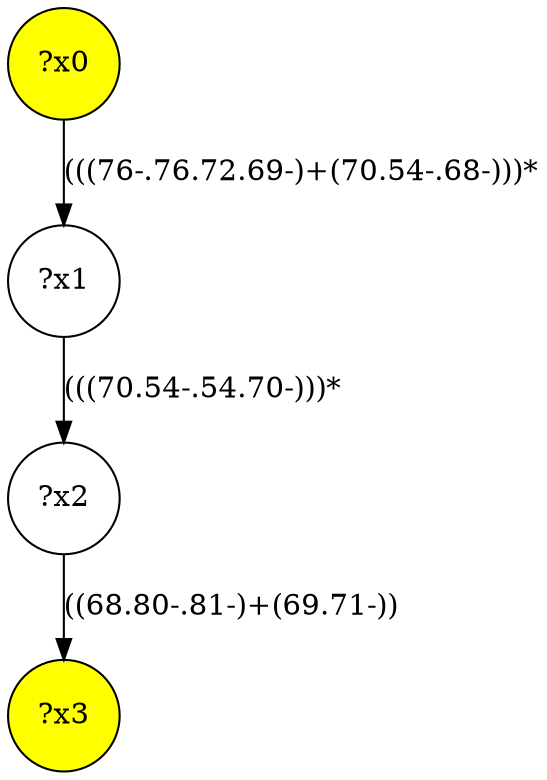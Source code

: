 digraph g {
	x0 [fillcolor="yellow", style="filled," shape=circle, label="?x0"];
	x3 [fillcolor="yellow", style="filled," shape=circle, label="?x3"];
	x1 [shape=circle, label="?x1"];
	x0 -> x1 [label="(((76-.76.72.69-)+(70.54-.68-)))*"];
	x2 [shape=circle, label="?x2"];
	x1 -> x2 [label="(((70.54-.54.70-)))*"];
	x2 -> x3 [label="((68.80-.81-)+(69.71-))"];
}
